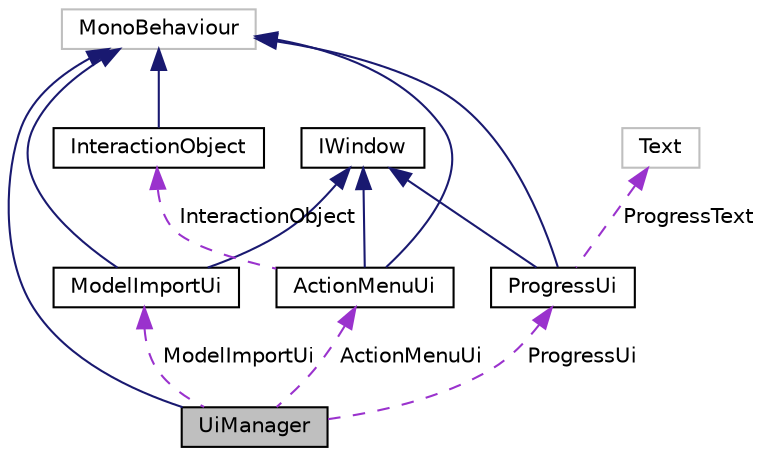 digraph "UiManager"
{
 // LATEX_PDF_SIZE
  edge [fontname="Helvetica",fontsize="10",labelfontname="Helvetica",labelfontsize="10"];
  node [fontname="Helvetica",fontsize="10",shape=record];
  Node2 [label="UiManager",height=0.2,width=0.4,color="black", fillcolor="grey75", style="filled", fontcolor="black",tooltip=" "];
  Node3 -> Node2 [dir="back",color="midnightblue",fontsize="10",style="solid",fontname="Helvetica"];
  Node3 [label="MonoBehaviour",height=0.2,width=0.4,color="grey75", fillcolor="white", style="filled",tooltip=" "];
  Node4 -> Node2 [dir="back",color="darkorchid3",fontsize="10",style="dashed",label=" ModelImportUi" ,fontname="Helvetica"];
  Node4 [label="ModelImportUi",height=0.2,width=0.4,color="black", fillcolor="white", style="filled",URL="$class_model_import_ui.html",tooltip=" "];
  Node3 -> Node4 [dir="back",color="midnightblue",fontsize="10",style="solid",fontname="Helvetica"];
  Node5 -> Node4 [dir="back",color="midnightblue",fontsize="10",style="solid",fontname="Helvetica"];
  Node5 [label="IWindow",height=0.2,width=0.4,color="black", fillcolor="white", style="filled",URL="$interface_i_window.html",tooltip=" "];
  Node6 -> Node2 [dir="back",color="darkorchid3",fontsize="10",style="dashed",label=" ActionMenuUi" ,fontname="Helvetica"];
  Node6 [label="ActionMenuUi",height=0.2,width=0.4,color="black", fillcolor="white", style="filled",URL="$class_action_menu_ui.html",tooltip=" "];
  Node3 -> Node6 [dir="back",color="midnightblue",fontsize="10",style="solid",fontname="Helvetica"];
  Node5 -> Node6 [dir="back",color="midnightblue",fontsize="10",style="solid",fontname="Helvetica"];
  Node7 -> Node6 [dir="back",color="darkorchid3",fontsize="10",style="dashed",label=" InteractionObject" ,fontname="Helvetica"];
  Node7 [label="InteractionObject",height=0.2,width=0.4,color="black", fillcolor="white", style="filled",URL="$class_interaction_object.html",tooltip=" "];
  Node3 -> Node7 [dir="back",color="midnightblue",fontsize="10",style="solid",fontname="Helvetica"];
  Node8 -> Node2 [dir="back",color="darkorchid3",fontsize="10",style="dashed",label=" ProgressUi" ,fontname="Helvetica"];
  Node8 [label="ProgressUi",height=0.2,width=0.4,color="black", fillcolor="white", style="filled",URL="$class_progress_ui.html",tooltip=" "];
  Node3 -> Node8 [dir="back",color="midnightblue",fontsize="10",style="solid",fontname="Helvetica"];
  Node5 -> Node8 [dir="back",color="midnightblue",fontsize="10",style="solid",fontname="Helvetica"];
  Node9 -> Node8 [dir="back",color="darkorchid3",fontsize="10",style="dashed",label=" ProgressText" ,fontname="Helvetica"];
  Node9 [label="Text",height=0.2,width=0.4,color="grey75", fillcolor="white", style="filled",tooltip=" "];
}
